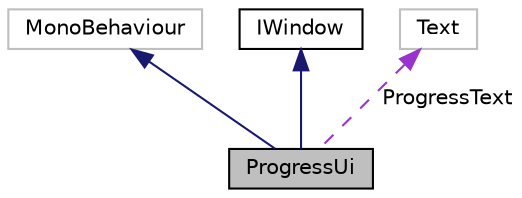 digraph "ProgressUi"
{
 // LATEX_PDF_SIZE
  edge [fontname="Helvetica",fontsize="10",labelfontname="Helvetica",labelfontsize="10"];
  node [fontname="Helvetica",fontsize="10",shape=record];
  Node3 [label="ProgressUi",height=0.2,width=0.4,color="black", fillcolor="grey75", style="filled", fontcolor="black",tooltip=" "];
  Node4 -> Node3 [dir="back",color="midnightblue",fontsize="10",style="solid",fontname="Helvetica"];
  Node4 [label="MonoBehaviour",height=0.2,width=0.4,color="grey75", fillcolor="white", style="filled",tooltip=" "];
  Node5 -> Node3 [dir="back",color="midnightblue",fontsize="10",style="solid",fontname="Helvetica"];
  Node5 [label="IWindow",height=0.2,width=0.4,color="black", fillcolor="white", style="filled",URL="$interface_i_window.html",tooltip=" "];
  Node6 -> Node3 [dir="back",color="darkorchid3",fontsize="10",style="dashed",label=" ProgressText" ,fontname="Helvetica"];
  Node6 [label="Text",height=0.2,width=0.4,color="grey75", fillcolor="white", style="filled",tooltip=" "];
}
